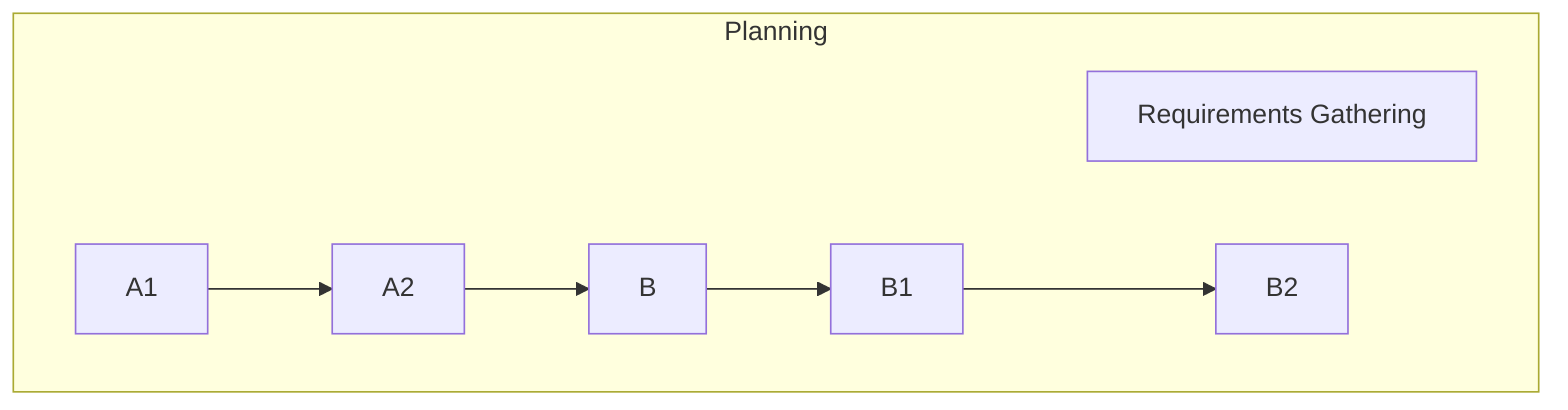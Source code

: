 flowchart TD
    A[Requirements Gathering]
    A1
    A2
    B
    B1
    B2
    A1 --> A2
    A2 --> B
    B --> B1
    B1 --> B2
    subgraph Planning
        A
        A1
        A2
        B
        B1
        B2
    end